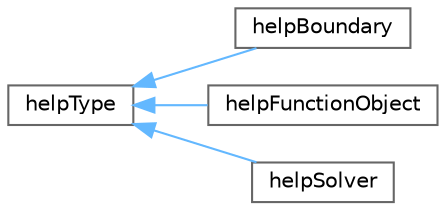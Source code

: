 digraph "Graphical Class Hierarchy"
{
 // LATEX_PDF_SIZE
  bgcolor="transparent";
  edge [fontname=Helvetica,fontsize=10,labelfontname=Helvetica,labelfontsize=10];
  node [fontname=Helvetica,fontsize=10,shape=box,height=0.2,width=0.4];
  rankdir="LR";
  Node0 [id="Node000000",label="helpType",height=0.2,width=0.4,color="grey40", fillcolor="white", style="filled",URL="$classFoam_1_1helpType.html",tooltip="Base class for foam help classes."];
  Node0 -> Node1 [id="edge4773_Node000000_Node000001",dir="back",color="steelblue1",style="solid",tooltip=" "];
  Node1 [id="Node000001",label="helpBoundary",height=0.2,width=0.4,color="grey40", fillcolor="white", style="filled",URL="$classFoam_1_1helpTypes_1_1helpBoundary.html",tooltip=" "];
  Node0 -> Node2 [id="edge4774_Node000000_Node000002",dir="back",color="steelblue1",style="solid",tooltip=" "];
  Node2 [id="Node000002",label="helpFunctionObject",height=0.2,width=0.4,color="grey40", fillcolor="white", style="filled",URL="$classFoam_1_1helpTypes_1_1helpFunctionObject.html",tooltip=" "];
  Node0 -> Node3 [id="edge4775_Node000000_Node000003",dir="back",color="steelblue1",style="solid",tooltip=" "];
  Node3 [id="Node000003",label="helpSolver",height=0.2,width=0.4,color="grey40", fillcolor="white", style="filled",URL="$classFoam_1_1helpTypes_1_1helpSolver.html",tooltip=" "];
}
